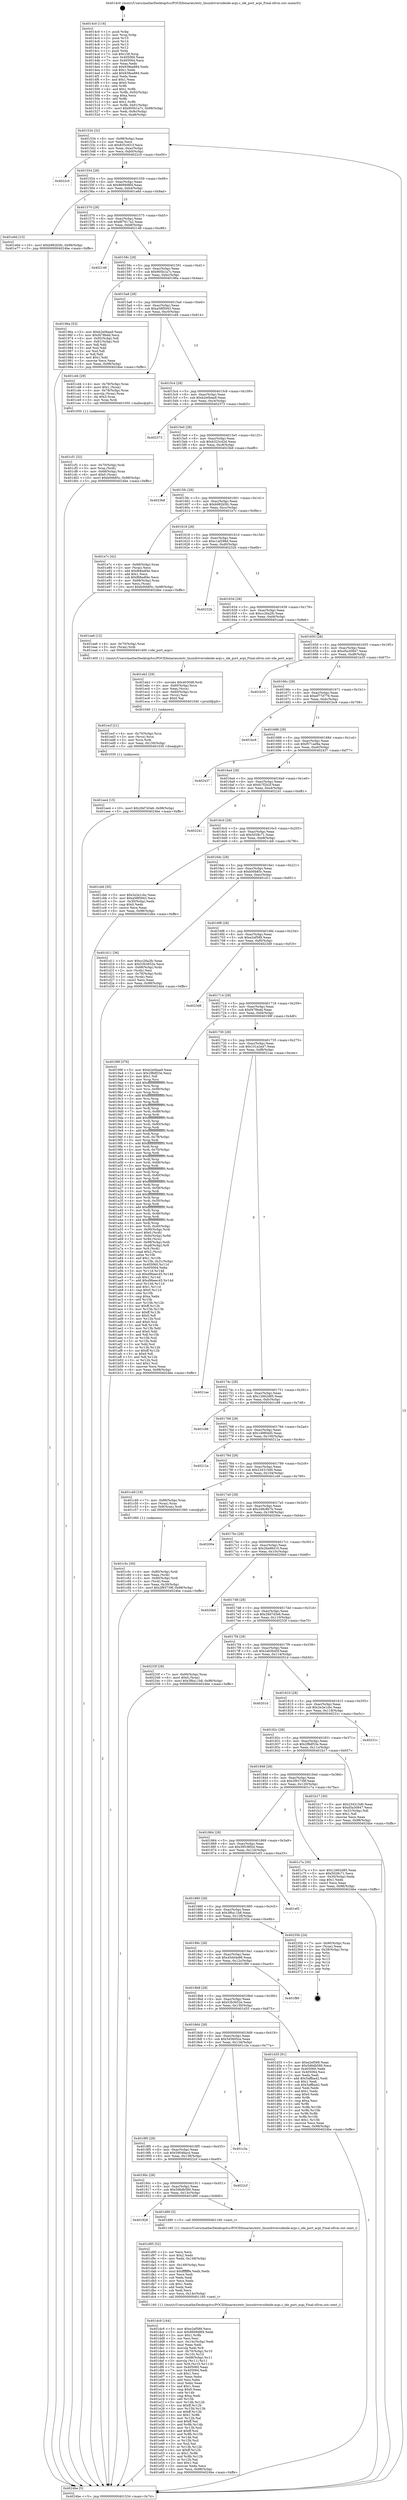 digraph "0x4014c0" {
  label = "0x4014c0 (/mnt/c/Users/mathe/Desktop/tcc/POCII/binaries/extr_linuxdriversideide-acpi.c_ide_port_acpi_Final-ollvm.out::main(0))"
  labelloc = "t"
  node[shape=record]

  Entry [label="",width=0.3,height=0.3,shape=circle,fillcolor=black,style=filled]
  "0x401534" [label="{
     0x401534 [32]\l
     | [instrs]\l
     &nbsp;&nbsp;0x401534 \<+6\>: mov -0x98(%rbp),%eax\l
     &nbsp;&nbsp;0x40153a \<+2\>: mov %eax,%ecx\l
     &nbsp;&nbsp;0x40153c \<+6\>: sub $0x835c931f,%ecx\l
     &nbsp;&nbsp;0x401542 \<+6\>: mov %eax,-0xac(%rbp)\l
     &nbsp;&nbsp;0x401548 \<+6\>: mov %ecx,-0xb0(%rbp)\l
     &nbsp;&nbsp;0x40154e \<+6\>: je 00000000004022c0 \<main+0xe00\>\l
  }"]
  "0x4022c0" [label="{
     0x4022c0\l
  }", style=dashed]
  "0x401554" [label="{
     0x401554 [28]\l
     | [instrs]\l
     &nbsp;&nbsp;0x401554 \<+5\>: jmp 0000000000401559 \<main+0x99\>\l
     &nbsp;&nbsp;0x401559 \<+6\>: mov -0xac(%rbp),%eax\l
     &nbsp;&nbsp;0x40155f \<+5\>: sub $0x8699d8f4,%eax\l
     &nbsp;&nbsp;0x401564 \<+6\>: mov %eax,-0xb4(%rbp)\l
     &nbsp;&nbsp;0x40156a \<+6\>: je 0000000000401e6d \<main+0x9ad\>\l
  }"]
  Exit [label="",width=0.3,height=0.3,shape=circle,fillcolor=black,style=filled,peripheries=2]
  "0x401e6d" [label="{
     0x401e6d [15]\l
     | [instrs]\l
     &nbsp;&nbsp;0x401e6d \<+10\>: movl $0xb982b5fc,-0x98(%rbp)\l
     &nbsp;&nbsp;0x401e77 \<+5\>: jmp 00000000004024be \<main+0xffe\>\l
  }"]
  "0x401570" [label="{
     0x401570 [28]\l
     | [instrs]\l
     &nbsp;&nbsp;0x401570 \<+5\>: jmp 0000000000401575 \<main+0xb5\>\l
     &nbsp;&nbsp;0x401575 \<+6\>: mov -0xac(%rbp),%eax\l
     &nbsp;&nbsp;0x40157b \<+5\>: sub $0x8f7617a2,%eax\l
     &nbsp;&nbsp;0x401580 \<+6\>: mov %eax,-0xb8(%rbp)\l
     &nbsp;&nbsp;0x401586 \<+6\>: je 0000000000402148 \<main+0xc88\>\l
  }"]
  "0x401ee4" [label="{
     0x401ee4 [15]\l
     | [instrs]\l
     &nbsp;&nbsp;0x401ee4 \<+10\>: movl $0x28d7d3e6,-0x98(%rbp)\l
     &nbsp;&nbsp;0x401eee \<+5\>: jmp 00000000004024be \<main+0xffe\>\l
  }"]
  "0x402148" [label="{
     0x402148\l
  }", style=dashed]
  "0x40158c" [label="{
     0x40158c [28]\l
     | [instrs]\l
     &nbsp;&nbsp;0x40158c \<+5\>: jmp 0000000000401591 \<main+0xd1\>\l
     &nbsp;&nbsp;0x401591 \<+6\>: mov -0xac(%rbp),%eax\l
     &nbsp;&nbsp;0x401597 \<+5\>: sub $0x905b1a7c,%eax\l
     &nbsp;&nbsp;0x40159c \<+6\>: mov %eax,-0xbc(%rbp)\l
     &nbsp;&nbsp;0x4015a2 \<+6\>: je 000000000040196a \<main+0x4aa\>\l
  }"]
  "0x401ecf" [label="{
     0x401ecf [21]\l
     | [instrs]\l
     &nbsp;&nbsp;0x401ecf \<+4\>: mov -0x70(%rbp),%rcx\l
     &nbsp;&nbsp;0x401ed3 \<+3\>: mov (%rcx),%rcx\l
     &nbsp;&nbsp;0x401ed6 \<+3\>: mov %rcx,%rdi\l
     &nbsp;&nbsp;0x401ed9 \<+6\>: mov %eax,-0x150(%rbp)\l
     &nbsp;&nbsp;0x401edf \<+5\>: call 0000000000401030 \<free@plt\>\l
     | [calls]\l
     &nbsp;&nbsp;0x401030 \{1\} (unknown)\l
  }"]
  "0x40196a" [label="{
     0x40196a [53]\l
     | [instrs]\l
     &nbsp;&nbsp;0x40196a \<+5\>: mov $0xb2e0baa9,%eax\l
     &nbsp;&nbsp;0x40196f \<+5\>: mov $0xf478bdd,%ecx\l
     &nbsp;&nbsp;0x401974 \<+6\>: mov -0x92(%rbp),%dl\l
     &nbsp;&nbsp;0x40197a \<+7\>: mov -0x91(%rbp),%sil\l
     &nbsp;&nbsp;0x401981 \<+3\>: mov %dl,%dil\l
     &nbsp;&nbsp;0x401984 \<+3\>: and %sil,%dil\l
     &nbsp;&nbsp;0x401987 \<+3\>: xor %sil,%dl\l
     &nbsp;&nbsp;0x40198a \<+3\>: or %dl,%dil\l
     &nbsp;&nbsp;0x40198d \<+4\>: test $0x1,%dil\l
     &nbsp;&nbsp;0x401991 \<+3\>: cmovne %ecx,%eax\l
     &nbsp;&nbsp;0x401994 \<+6\>: mov %eax,-0x98(%rbp)\l
     &nbsp;&nbsp;0x40199a \<+5\>: jmp 00000000004024be \<main+0xffe\>\l
  }"]
  "0x4015a8" [label="{
     0x4015a8 [28]\l
     | [instrs]\l
     &nbsp;&nbsp;0x4015a8 \<+5\>: jmp 00000000004015ad \<main+0xed\>\l
     &nbsp;&nbsp;0x4015ad \<+6\>: mov -0xac(%rbp),%eax\l
     &nbsp;&nbsp;0x4015b3 \<+5\>: sub $0xa58f5943,%eax\l
     &nbsp;&nbsp;0x4015b8 \<+6\>: mov %eax,-0xc0(%rbp)\l
     &nbsp;&nbsp;0x4015be \<+6\>: je 0000000000401cd4 \<main+0x814\>\l
  }"]
  "0x4024be" [label="{
     0x4024be [5]\l
     | [instrs]\l
     &nbsp;&nbsp;0x4024be \<+5\>: jmp 0000000000401534 \<main+0x74\>\l
  }"]
  "0x4014c0" [label="{
     0x4014c0 [116]\l
     | [instrs]\l
     &nbsp;&nbsp;0x4014c0 \<+1\>: push %rbp\l
     &nbsp;&nbsp;0x4014c1 \<+3\>: mov %rsp,%rbp\l
     &nbsp;&nbsp;0x4014c4 \<+2\>: push %r15\l
     &nbsp;&nbsp;0x4014c6 \<+2\>: push %r14\l
     &nbsp;&nbsp;0x4014c8 \<+2\>: push %r13\l
     &nbsp;&nbsp;0x4014ca \<+2\>: push %r12\l
     &nbsp;&nbsp;0x4014cc \<+1\>: push %rbx\l
     &nbsp;&nbsp;0x4014cd \<+7\>: sub $0x158,%rsp\l
     &nbsp;&nbsp;0x4014d4 \<+7\>: mov 0x405060,%eax\l
     &nbsp;&nbsp;0x4014db \<+7\>: mov 0x405064,%ecx\l
     &nbsp;&nbsp;0x4014e2 \<+2\>: mov %eax,%edx\l
     &nbsp;&nbsp;0x4014e4 \<+6\>: sub $0x938ea884,%edx\l
     &nbsp;&nbsp;0x4014ea \<+3\>: sub $0x1,%edx\l
     &nbsp;&nbsp;0x4014ed \<+6\>: add $0x938ea884,%edx\l
     &nbsp;&nbsp;0x4014f3 \<+3\>: imul %edx,%eax\l
     &nbsp;&nbsp;0x4014f6 \<+3\>: and $0x1,%eax\l
     &nbsp;&nbsp;0x4014f9 \<+3\>: cmp $0x0,%eax\l
     &nbsp;&nbsp;0x4014fc \<+4\>: sete %r8b\l
     &nbsp;&nbsp;0x401500 \<+4\>: and $0x1,%r8b\l
     &nbsp;&nbsp;0x401504 \<+7\>: mov %r8b,-0x92(%rbp)\l
     &nbsp;&nbsp;0x40150b \<+3\>: cmp $0xa,%ecx\l
     &nbsp;&nbsp;0x40150e \<+4\>: setl %r8b\l
     &nbsp;&nbsp;0x401512 \<+4\>: and $0x1,%r8b\l
     &nbsp;&nbsp;0x401516 \<+7\>: mov %r8b,-0x91(%rbp)\l
     &nbsp;&nbsp;0x40151d \<+10\>: movl $0x905b1a7c,-0x98(%rbp)\l
     &nbsp;&nbsp;0x401527 \<+6\>: mov %edi,-0x9c(%rbp)\l
     &nbsp;&nbsp;0x40152d \<+7\>: mov %rsi,-0xa8(%rbp)\l
  }"]
  "0x401eb2" [label="{
     0x401eb2 [29]\l
     | [instrs]\l
     &nbsp;&nbsp;0x401eb2 \<+10\>: movabs $0x4030d6,%rdi\l
     &nbsp;&nbsp;0x401ebc \<+4\>: mov -0x60(%rbp),%rcx\l
     &nbsp;&nbsp;0x401ec0 \<+2\>: mov %eax,(%rcx)\l
     &nbsp;&nbsp;0x401ec2 \<+4\>: mov -0x60(%rbp),%rcx\l
     &nbsp;&nbsp;0x401ec6 \<+2\>: mov (%rcx),%esi\l
     &nbsp;&nbsp;0x401ec8 \<+2\>: mov $0x0,%al\l
     &nbsp;&nbsp;0x401eca \<+5\>: call 0000000000401040 \<printf@plt\>\l
     | [calls]\l
     &nbsp;&nbsp;0x401040 \{1\} (unknown)\l
  }"]
  "0x401cd4" [label="{
     0x401cd4 [29]\l
     | [instrs]\l
     &nbsp;&nbsp;0x401cd4 \<+4\>: mov -0x78(%rbp),%rax\l
     &nbsp;&nbsp;0x401cd8 \<+6\>: movl $0x1,(%rax)\l
     &nbsp;&nbsp;0x401cde \<+4\>: mov -0x78(%rbp),%rax\l
     &nbsp;&nbsp;0x401ce2 \<+3\>: movslq (%rax),%rax\l
     &nbsp;&nbsp;0x401ce5 \<+4\>: shl $0x3,%rax\l
     &nbsp;&nbsp;0x401ce9 \<+3\>: mov %rax,%rdi\l
     &nbsp;&nbsp;0x401cec \<+5\>: call 0000000000401050 \<malloc@plt\>\l
     | [calls]\l
     &nbsp;&nbsp;0x401050 \{1\} (unknown)\l
  }"]
  "0x4015c4" [label="{
     0x4015c4 [28]\l
     | [instrs]\l
     &nbsp;&nbsp;0x4015c4 \<+5\>: jmp 00000000004015c9 \<main+0x109\>\l
     &nbsp;&nbsp;0x4015c9 \<+6\>: mov -0xac(%rbp),%eax\l
     &nbsp;&nbsp;0x4015cf \<+5\>: sub $0xb2e0baa9,%eax\l
     &nbsp;&nbsp;0x4015d4 \<+6\>: mov %eax,-0xc4(%rbp)\l
     &nbsp;&nbsp;0x4015da \<+6\>: je 0000000000402373 \<main+0xeb3\>\l
  }"]
  "0x401dc9" [label="{
     0x401dc9 [164]\l
     | [instrs]\l
     &nbsp;&nbsp;0x401dc9 \<+5\>: mov $0xe2ef589,%ecx\l
     &nbsp;&nbsp;0x401dce \<+5\>: mov $0x8699d8f4,%edx\l
     &nbsp;&nbsp;0x401dd3 \<+3\>: mov $0x1,%r8b\l
     &nbsp;&nbsp;0x401dd6 \<+2\>: xor %esi,%esi\l
     &nbsp;&nbsp;0x401dd8 \<+6\>: mov -0x14c(%rbp),%edi\l
     &nbsp;&nbsp;0x401dde \<+3\>: imul %eax,%edi\l
     &nbsp;&nbsp;0x401de1 \<+3\>: movslq %edi,%r9\l
     &nbsp;&nbsp;0x401de4 \<+4\>: mov -0x70(%rbp),%r10\l
     &nbsp;&nbsp;0x401de8 \<+3\>: mov (%r10),%r10\l
     &nbsp;&nbsp;0x401deb \<+4\>: mov -0x68(%rbp),%r11\l
     &nbsp;&nbsp;0x401def \<+3\>: movslq (%r11),%r11\l
     &nbsp;&nbsp;0x401df2 \<+4\>: mov %r9,(%r10,%r11,8)\l
     &nbsp;&nbsp;0x401df6 \<+7\>: mov 0x405060,%eax\l
     &nbsp;&nbsp;0x401dfd \<+7\>: mov 0x405064,%edi\l
     &nbsp;&nbsp;0x401e04 \<+3\>: sub $0x1,%esi\l
     &nbsp;&nbsp;0x401e07 \<+2\>: mov %eax,%ebx\l
     &nbsp;&nbsp;0x401e09 \<+2\>: add %esi,%ebx\l
     &nbsp;&nbsp;0x401e0b \<+3\>: imul %ebx,%eax\l
     &nbsp;&nbsp;0x401e0e \<+3\>: and $0x1,%eax\l
     &nbsp;&nbsp;0x401e11 \<+3\>: cmp $0x0,%eax\l
     &nbsp;&nbsp;0x401e14 \<+4\>: sete %r14b\l
     &nbsp;&nbsp;0x401e18 \<+3\>: cmp $0xa,%edi\l
     &nbsp;&nbsp;0x401e1b \<+4\>: setl %r15b\l
     &nbsp;&nbsp;0x401e1f \<+3\>: mov %r14b,%r12b\l
     &nbsp;&nbsp;0x401e22 \<+4\>: xor $0xff,%r12b\l
     &nbsp;&nbsp;0x401e26 \<+3\>: mov %r15b,%r13b\l
     &nbsp;&nbsp;0x401e29 \<+4\>: xor $0xff,%r13b\l
     &nbsp;&nbsp;0x401e2d \<+4\>: xor $0x1,%r8b\l
     &nbsp;&nbsp;0x401e31 \<+3\>: mov %r12b,%al\l
     &nbsp;&nbsp;0x401e34 \<+2\>: and $0xff,%al\l
     &nbsp;&nbsp;0x401e36 \<+3\>: and %r8b,%r14b\l
     &nbsp;&nbsp;0x401e39 \<+3\>: mov %r13b,%sil\l
     &nbsp;&nbsp;0x401e3c \<+4\>: and $0xff,%sil\l
     &nbsp;&nbsp;0x401e40 \<+3\>: and %r8b,%r15b\l
     &nbsp;&nbsp;0x401e43 \<+3\>: or %r14b,%al\l
     &nbsp;&nbsp;0x401e46 \<+3\>: or %r15b,%sil\l
     &nbsp;&nbsp;0x401e49 \<+3\>: xor %sil,%al\l
     &nbsp;&nbsp;0x401e4c \<+3\>: or %r13b,%r12b\l
     &nbsp;&nbsp;0x401e4f \<+4\>: xor $0xff,%r12b\l
     &nbsp;&nbsp;0x401e53 \<+4\>: or $0x1,%r8b\l
     &nbsp;&nbsp;0x401e57 \<+3\>: and %r8b,%r12b\l
     &nbsp;&nbsp;0x401e5a \<+3\>: or %r12b,%al\l
     &nbsp;&nbsp;0x401e5d \<+2\>: test $0x1,%al\l
     &nbsp;&nbsp;0x401e5f \<+3\>: cmovne %edx,%ecx\l
     &nbsp;&nbsp;0x401e62 \<+6\>: mov %ecx,-0x98(%rbp)\l
     &nbsp;&nbsp;0x401e68 \<+5\>: jmp 00000000004024be \<main+0xffe\>\l
  }"]
  "0x402373" [label="{
     0x402373\l
  }", style=dashed]
  "0x4015e0" [label="{
     0x4015e0 [28]\l
     | [instrs]\l
     &nbsp;&nbsp;0x4015e0 \<+5\>: jmp 00000000004015e5 \<main+0x125\>\l
     &nbsp;&nbsp;0x4015e5 \<+6\>: mov -0xac(%rbp),%eax\l
     &nbsp;&nbsp;0x4015eb \<+5\>: sub $0xb323c42d,%eax\l
     &nbsp;&nbsp;0x4015f0 \<+6\>: mov %eax,-0xc8(%rbp)\l
     &nbsp;&nbsp;0x4015f6 \<+6\>: je 00000000004023b8 \<main+0xef8\>\l
  }"]
  "0x401d95" [label="{
     0x401d95 [52]\l
     | [instrs]\l
     &nbsp;&nbsp;0x401d95 \<+2\>: xor %ecx,%ecx\l
     &nbsp;&nbsp;0x401d97 \<+5\>: mov $0x2,%edx\l
     &nbsp;&nbsp;0x401d9c \<+6\>: mov %edx,-0x148(%rbp)\l
     &nbsp;&nbsp;0x401da2 \<+1\>: cltd\l
     &nbsp;&nbsp;0x401da3 \<+6\>: mov -0x148(%rbp),%esi\l
     &nbsp;&nbsp;0x401da9 \<+2\>: idiv %esi\l
     &nbsp;&nbsp;0x401dab \<+6\>: imul $0xfffffffe,%edx,%edx\l
     &nbsp;&nbsp;0x401db1 \<+2\>: mov %ecx,%edi\l
     &nbsp;&nbsp;0x401db3 \<+2\>: sub %edx,%edi\l
     &nbsp;&nbsp;0x401db5 \<+2\>: mov %ecx,%edx\l
     &nbsp;&nbsp;0x401db7 \<+3\>: sub $0x1,%edx\l
     &nbsp;&nbsp;0x401dba \<+2\>: add %edx,%edi\l
     &nbsp;&nbsp;0x401dbc \<+2\>: sub %edi,%ecx\l
     &nbsp;&nbsp;0x401dbe \<+6\>: mov %ecx,-0x14c(%rbp)\l
     &nbsp;&nbsp;0x401dc4 \<+5\>: call 0000000000401160 \<next_i\>\l
     | [calls]\l
     &nbsp;&nbsp;0x401160 \{1\} (/mnt/c/Users/mathe/Desktop/tcc/POCII/binaries/extr_linuxdriversideide-acpi.c_ide_port_acpi_Final-ollvm.out::next_i)\l
  }"]
  "0x4023b8" [label="{
     0x4023b8\l
  }", style=dashed]
  "0x4015fc" [label="{
     0x4015fc [28]\l
     | [instrs]\l
     &nbsp;&nbsp;0x4015fc \<+5\>: jmp 0000000000401601 \<main+0x141\>\l
     &nbsp;&nbsp;0x401601 \<+6\>: mov -0xac(%rbp),%eax\l
     &nbsp;&nbsp;0x401607 \<+5\>: sub $0xb982b5fc,%eax\l
     &nbsp;&nbsp;0x40160c \<+6\>: mov %eax,-0xcc(%rbp)\l
     &nbsp;&nbsp;0x401612 \<+6\>: je 0000000000401e7c \<main+0x9bc\>\l
  }"]
  "0x401928" [label="{
     0x401928\l
  }", style=dashed]
  "0x401e7c" [label="{
     0x401e7c [42]\l
     | [instrs]\l
     &nbsp;&nbsp;0x401e7c \<+4\>: mov -0x68(%rbp),%rax\l
     &nbsp;&nbsp;0x401e80 \<+2\>: mov (%rax),%ecx\l
     &nbsp;&nbsp;0x401e82 \<+6\>: add $0xf68adf4e,%ecx\l
     &nbsp;&nbsp;0x401e88 \<+3\>: add $0x1,%ecx\l
     &nbsp;&nbsp;0x401e8b \<+6\>: sub $0xf68adf4e,%ecx\l
     &nbsp;&nbsp;0x401e91 \<+4\>: mov -0x68(%rbp),%rax\l
     &nbsp;&nbsp;0x401e95 \<+2\>: mov %ecx,(%rax)\l
     &nbsp;&nbsp;0x401e97 \<+10\>: movl $0xb00b85c,-0x98(%rbp)\l
     &nbsp;&nbsp;0x401ea1 \<+5\>: jmp 00000000004024be \<main+0xffe\>\l
  }"]
  "0x401618" [label="{
     0x401618 [28]\l
     | [instrs]\l
     &nbsp;&nbsp;0x401618 \<+5\>: jmp 000000000040161d \<main+0x15d\>\l
     &nbsp;&nbsp;0x40161d \<+6\>: mov -0xac(%rbp),%eax\l
     &nbsp;&nbsp;0x401623 \<+5\>: sub $0xc1af298d,%eax\l
     &nbsp;&nbsp;0x401628 \<+6\>: mov %eax,-0xd0(%rbp)\l
     &nbsp;&nbsp;0x40162e \<+6\>: je 000000000040232b \<main+0xe6b\>\l
  }"]
  "0x401d90" [label="{
     0x401d90 [5]\l
     | [instrs]\l
     &nbsp;&nbsp;0x401d90 \<+5\>: call 0000000000401160 \<next_i\>\l
     | [calls]\l
     &nbsp;&nbsp;0x401160 \{1\} (/mnt/c/Users/mathe/Desktop/tcc/POCII/binaries/extr_linuxdriversideide-acpi.c_ide_port_acpi_Final-ollvm.out::next_i)\l
  }"]
  "0x40232b" [label="{
     0x40232b\l
  }", style=dashed]
  "0x401634" [label="{
     0x401634 [28]\l
     | [instrs]\l
     &nbsp;&nbsp;0x401634 \<+5\>: jmp 0000000000401639 \<main+0x179\>\l
     &nbsp;&nbsp;0x401639 \<+6\>: mov -0xac(%rbp),%eax\l
     &nbsp;&nbsp;0x40163f \<+5\>: sub $0xcc26a2fc,%eax\l
     &nbsp;&nbsp;0x401644 \<+6\>: mov %eax,-0xd4(%rbp)\l
     &nbsp;&nbsp;0x40164a \<+6\>: je 0000000000401ea6 \<main+0x9e6\>\l
  }"]
  "0x40190c" [label="{
     0x40190c [28]\l
     | [instrs]\l
     &nbsp;&nbsp;0x40190c \<+5\>: jmp 0000000000401911 \<main+0x451\>\l
     &nbsp;&nbsp;0x401911 \<+6\>: mov -0xac(%rbp),%eax\l
     &nbsp;&nbsp;0x401917 \<+5\>: sub $0x5d6db580,%eax\l
     &nbsp;&nbsp;0x40191c \<+6\>: mov %eax,-0x13c(%rbp)\l
     &nbsp;&nbsp;0x401922 \<+6\>: je 0000000000401d90 \<main+0x8d0\>\l
  }"]
  "0x401ea6" [label="{
     0x401ea6 [12]\l
     | [instrs]\l
     &nbsp;&nbsp;0x401ea6 \<+4\>: mov -0x70(%rbp),%rax\l
     &nbsp;&nbsp;0x401eaa \<+3\>: mov (%rax),%rdi\l
     &nbsp;&nbsp;0x401ead \<+5\>: call 0000000000401400 \<ide_port_acpi\>\l
     | [calls]\l
     &nbsp;&nbsp;0x401400 \{1\} (/mnt/c/Users/mathe/Desktop/tcc/POCII/binaries/extr_linuxdriversideide-acpi.c_ide_port_acpi_Final-ollvm.out::ide_port_acpi)\l
  }"]
  "0x401650" [label="{
     0x401650 [28]\l
     | [instrs]\l
     &nbsp;&nbsp;0x401650 \<+5\>: jmp 0000000000401655 \<main+0x195\>\l
     &nbsp;&nbsp;0x401655 \<+6\>: mov -0xac(%rbp),%eax\l
     &nbsp;&nbsp;0x40165b \<+5\>: sub $0xd5a30847,%eax\l
     &nbsp;&nbsp;0x401660 \<+6\>: mov %eax,-0xd8(%rbp)\l
     &nbsp;&nbsp;0x401666 \<+6\>: je 0000000000401b35 \<main+0x675\>\l
  }"]
  "0x4022cf" [label="{
     0x4022cf\l
  }", style=dashed]
  "0x401b35" [label="{
     0x401b35\l
  }", style=dashed]
  "0x40166c" [label="{
     0x40166c [28]\l
     | [instrs]\l
     &nbsp;&nbsp;0x40166c \<+5\>: jmp 0000000000401671 \<main+0x1b1\>\l
     &nbsp;&nbsp;0x401671 \<+6\>: mov -0xac(%rbp),%eax\l
     &nbsp;&nbsp;0x401677 \<+5\>: sub $0xef77d776,%eax\l
     &nbsp;&nbsp;0x40167c \<+6\>: mov %eax,-0xdc(%rbp)\l
     &nbsp;&nbsp;0x401682 \<+6\>: je 0000000000401bc8 \<main+0x708\>\l
  }"]
  "0x4018f0" [label="{
     0x4018f0 [28]\l
     | [instrs]\l
     &nbsp;&nbsp;0x4018f0 \<+5\>: jmp 00000000004018f5 \<main+0x435\>\l
     &nbsp;&nbsp;0x4018f5 \<+6\>: mov -0xac(%rbp),%eax\l
     &nbsp;&nbsp;0x4018fb \<+5\>: sub $0x59048acd,%eax\l
     &nbsp;&nbsp;0x401900 \<+6\>: mov %eax,-0x138(%rbp)\l
     &nbsp;&nbsp;0x401906 \<+6\>: je 00000000004022cf \<main+0xe0f\>\l
  }"]
  "0x401bc8" [label="{
     0x401bc8\l
  }", style=dashed]
  "0x401688" [label="{
     0x401688 [28]\l
     | [instrs]\l
     &nbsp;&nbsp;0x401688 \<+5\>: jmp 000000000040168d \<main+0x1cd\>\l
     &nbsp;&nbsp;0x40168d \<+6\>: mov -0xac(%rbp),%eax\l
     &nbsp;&nbsp;0x401693 \<+5\>: sub $0xf571ad9a,%eax\l
     &nbsp;&nbsp;0x401698 \<+6\>: mov %eax,-0xe0(%rbp)\l
     &nbsp;&nbsp;0x40169e \<+6\>: je 0000000000402437 \<main+0xf77\>\l
  }"]
  "0x401c3a" [label="{
     0x401c3a\l
  }", style=dashed]
  "0x402437" [label="{
     0x402437\l
  }", style=dashed]
  "0x4016a4" [label="{
     0x4016a4 [28]\l
     | [instrs]\l
     &nbsp;&nbsp;0x4016a4 \<+5\>: jmp 00000000004016a9 \<main+0x1e9\>\l
     &nbsp;&nbsp;0x4016a9 \<+6\>: mov -0xac(%rbp),%eax\l
     &nbsp;&nbsp;0x4016af \<+5\>: sub $0xfc7f2b2f,%eax\l
     &nbsp;&nbsp;0x4016b4 \<+6\>: mov %eax,-0xe4(%rbp)\l
     &nbsp;&nbsp;0x4016ba \<+6\>: je 0000000000402241 \<main+0xd81\>\l
  }"]
  "0x4018d4" [label="{
     0x4018d4 [28]\l
     | [instrs]\l
     &nbsp;&nbsp;0x4018d4 \<+5\>: jmp 00000000004018d9 \<main+0x419\>\l
     &nbsp;&nbsp;0x4018d9 \<+6\>: mov -0xac(%rbp),%eax\l
     &nbsp;&nbsp;0x4018df \<+5\>: sub $0x545605ce,%eax\l
     &nbsp;&nbsp;0x4018e4 \<+6\>: mov %eax,-0x134(%rbp)\l
     &nbsp;&nbsp;0x4018ea \<+6\>: je 0000000000401c3a \<main+0x77a\>\l
  }"]
  "0x402241" [label="{
     0x402241\l
  }", style=dashed]
  "0x4016c0" [label="{
     0x4016c0 [28]\l
     | [instrs]\l
     &nbsp;&nbsp;0x4016c0 \<+5\>: jmp 00000000004016c5 \<main+0x205\>\l
     &nbsp;&nbsp;0x4016c5 \<+6\>: mov -0xac(%rbp),%eax\l
     &nbsp;&nbsp;0x4016cb \<+5\>: sub $0x5028c71,%eax\l
     &nbsp;&nbsp;0x4016d0 \<+6\>: mov %eax,-0xe8(%rbp)\l
     &nbsp;&nbsp;0x4016d6 \<+6\>: je 0000000000401cb6 \<main+0x7f6\>\l
  }"]
  "0x401d35" [label="{
     0x401d35 [91]\l
     | [instrs]\l
     &nbsp;&nbsp;0x401d35 \<+5\>: mov $0xe2ef589,%eax\l
     &nbsp;&nbsp;0x401d3a \<+5\>: mov $0x5d6db580,%ecx\l
     &nbsp;&nbsp;0x401d3f \<+7\>: mov 0x405060,%edx\l
     &nbsp;&nbsp;0x401d46 \<+7\>: mov 0x405064,%esi\l
     &nbsp;&nbsp;0x401d4d \<+2\>: mov %edx,%edi\l
     &nbsp;&nbsp;0x401d4f \<+6\>: add $0x5affba42,%edi\l
     &nbsp;&nbsp;0x401d55 \<+3\>: sub $0x1,%edi\l
     &nbsp;&nbsp;0x401d58 \<+6\>: sub $0x5affba42,%edi\l
     &nbsp;&nbsp;0x401d5e \<+3\>: imul %edi,%edx\l
     &nbsp;&nbsp;0x401d61 \<+3\>: and $0x1,%edx\l
     &nbsp;&nbsp;0x401d64 \<+3\>: cmp $0x0,%edx\l
     &nbsp;&nbsp;0x401d67 \<+4\>: sete %r8b\l
     &nbsp;&nbsp;0x401d6b \<+3\>: cmp $0xa,%esi\l
     &nbsp;&nbsp;0x401d6e \<+4\>: setl %r9b\l
     &nbsp;&nbsp;0x401d72 \<+3\>: mov %r8b,%r10b\l
     &nbsp;&nbsp;0x401d75 \<+3\>: and %r9b,%r10b\l
     &nbsp;&nbsp;0x401d78 \<+3\>: xor %r9b,%r8b\l
     &nbsp;&nbsp;0x401d7b \<+3\>: or %r8b,%r10b\l
     &nbsp;&nbsp;0x401d7e \<+4\>: test $0x1,%r10b\l
     &nbsp;&nbsp;0x401d82 \<+3\>: cmovne %ecx,%eax\l
     &nbsp;&nbsp;0x401d85 \<+6\>: mov %eax,-0x98(%rbp)\l
     &nbsp;&nbsp;0x401d8b \<+5\>: jmp 00000000004024be \<main+0xffe\>\l
  }"]
  "0x401cb6" [label="{
     0x401cb6 [30]\l
     | [instrs]\l
     &nbsp;&nbsp;0x401cb6 \<+5\>: mov $0x2e2e1cbc,%eax\l
     &nbsp;&nbsp;0x401cbb \<+5\>: mov $0xa58f5943,%ecx\l
     &nbsp;&nbsp;0x401cc0 \<+3\>: mov -0x30(%rbp),%edx\l
     &nbsp;&nbsp;0x401cc3 \<+3\>: cmp $0x0,%edx\l
     &nbsp;&nbsp;0x401cc6 \<+3\>: cmove %ecx,%eax\l
     &nbsp;&nbsp;0x401cc9 \<+6\>: mov %eax,-0x98(%rbp)\l
     &nbsp;&nbsp;0x401ccf \<+5\>: jmp 00000000004024be \<main+0xffe\>\l
  }"]
  "0x4016dc" [label="{
     0x4016dc [28]\l
     | [instrs]\l
     &nbsp;&nbsp;0x4016dc \<+5\>: jmp 00000000004016e1 \<main+0x221\>\l
     &nbsp;&nbsp;0x4016e1 \<+6\>: mov -0xac(%rbp),%eax\l
     &nbsp;&nbsp;0x4016e7 \<+5\>: sub $0xb00b85c,%eax\l
     &nbsp;&nbsp;0x4016ec \<+6\>: mov %eax,-0xec(%rbp)\l
     &nbsp;&nbsp;0x4016f2 \<+6\>: je 0000000000401d11 \<main+0x851\>\l
  }"]
  "0x4018b8" [label="{
     0x4018b8 [28]\l
     | [instrs]\l
     &nbsp;&nbsp;0x4018b8 \<+5\>: jmp 00000000004018bd \<main+0x3fd\>\l
     &nbsp;&nbsp;0x4018bd \<+6\>: mov -0xac(%rbp),%eax\l
     &nbsp;&nbsp;0x4018c3 \<+5\>: sub $0x53b3652e,%eax\l
     &nbsp;&nbsp;0x4018c8 \<+6\>: mov %eax,-0x130(%rbp)\l
     &nbsp;&nbsp;0x4018ce \<+6\>: je 0000000000401d35 \<main+0x875\>\l
  }"]
  "0x401d11" [label="{
     0x401d11 [36]\l
     | [instrs]\l
     &nbsp;&nbsp;0x401d11 \<+5\>: mov $0xcc26a2fc,%eax\l
     &nbsp;&nbsp;0x401d16 \<+5\>: mov $0x53b3652e,%ecx\l
     &nbsp;&nbsp;0x401d1b \<+4\>: mov -0x68(%rbp),%rdx\l
     &nbsp;&nbsp;0x401d1f \<+2\>: mov (%rdx),%esi\l
     &nbsp;&nbsp;0x401d21 \<+4\>: mov -0x78(%rbp),%rdx\l
     &nbsp;&nbsp;0x401d25 \<+2\>: cmp (%rdx),%esi\l
     &nbsp;&nbsp;0x401d27 \<+3\>: cmovl %ecx,%eax\l
     &nbsp;&nbsp;0x401d2a \<+6\>: mov %eax,-0x98(%rbp)\l
     &nbsp;&nbsp;0x401d30 \<+5\>: jmp 00000000004024be \<main+0xffe\>\l
  }"]
  "0x4016f8" [label="{
     0x4016f8 [28]\l
     | [instrs]\l
     &nbsp;&nbsp;0x4016f8 \<+5\>: jmp 00000000004016fd \<main+0x23d\>\l
     &nbsp;&nbsp;0x4016fd \<+6\>: mov -0xac(%rbp),%eax\l
     &nbsp;&nbsp;0x401703 \<+5\>: sub $0xe2ef589,%eax\l
     &nbsp;&nbsp;0x401708 \<+6\>: mov %eax,-0xf0(%rbp)\l
     &nbsp;&nbsp;0x40170e \<+6\>: je 00000000004023d9 \<main+0xf19\>\l
  }"]
  "0x401f86" [label="{
     0x401f86\l
  }", style=dashed]
  "0x4023d9" [label="{
     0x4023d9\l
  }", style=dashed]
  "0x401714" [label="{
     0x401714 [28]\l
     | [instrs]\l
     &nbsp;&nbsp;0x401714 \<+5\>: jmp 0000000000401719 \<main+0x259\>\l
     &nbsp;&nbsp;0x401719 \<+6\>: mov -0xac(%rbp),%eax\l
     &nbsp;&nbsp;0x40171f \<+5\>: sub $0xf478bdd,%eax\l
     &nbsp;&nbsp;0x401724 \<+6\>: mov %eax,-0xf4(%rbp)\l
     &nbsp;&nbsp;0x40172a \<+6\>: je 000000000040199f \<main+0x4df\>\l
  }"]
  "0x40189c" [label="{
     0x40189c [28]\l
     | [instrs]\l
     &nbsp;&nbsp;0x40189c \<+5\>: jmp 00000000004018a1 \<main+0x3e1\>\l
     &nbsp;&nbsp;0x4018a1 \<+6\>: mov -0xac(%rbp),%eax\l
     &nbsp;&nbsp;0x4018a7 \<+5\>: sub $0x45d44e88,%eax\l
     &nbsp;&nbsp;0x4018ac \<+6\>: mov %eax,-0x12c(%rbp)\l
     &nbsp;&nbsp;0x4018b2 \<+6\>: je 0000000000401f86 \<main+0xac6\>\l
  }"]
  "0x40199f" [label="{
     0x40199f [376]\l
     | [instrs]\l
     &nbsp;&nbsp;0x40199f \<+5\>: mov $0xb2e0baa9,%eax\l
     &nbsp;&nbsp;0x4019a4 \<+5\>: mov $0x2f8df33e,%ecx\l
     &nbsp;&nbsp;0x4019a9 \<+2\>: mov $0x1,%dl\l
     &nbsp;&nbsp;0x4019ab \<+3\>: mov %rsp,%rsi\l
     &nbsp;&nbsp;0x4019ae \<+4\>: add $0xfffffffffffffff0,%rsi\l
     &nbsp;&nbsp;0x4019b2 \<+3\>: mov %rsi,%rsp\l
     &nbsp;&nbsp;0x4019b5 \<+7\>: mov %rsi,-0x90(%rbp)\l
     &nbsp;&nbsp;0x4019bc \<+3\>: mov %rsp,%rsi\l
     &nbsp;&nbsp;0x4019bf \<+4\>: add $0xfffffffffffffff0,%rsi\l
     &nbsp;&nbsp;0x4019c3 \<+3\>: mov %rsi,%rsp\l
     &nbsp;&nbsp;0x4019c6 \<+3\>: mov %rsp,%rdi\l
     &nbsp;&nbsp;0x4019c9 \<+4\>: add $0xfffffffffffffff0,%rdi\l
     &nbsp;&nbsp;0x4019cd \<+3\>: mov %rdi,%rsp\l
     &nbsp;&nbsp;0x4019d0 \<+7\>: mov %rdi,-0x88(%rbp)\l
     &nbsp;&nbsp;0x4019d7 \<+3\>: mov %rsp,%rdi\l
     &nbsp;&nbsp;0x4019da \<+4\>: add $0xfffffffffffffff0,%rdi\l
     &nbsp;&nbsp;0x4019de \<+3\>: mov %rdi,%rsp\l
     &nbsp;&nbsp;0x4019e1 \<+4\>: mov %rdi,-0x80(%rbp)\l
     &nbsp;&nbsp;0x4019e5 \<+3\>: mov %rsp,%rdi\l
     &nbsp;&nbsp;0x4019e8 \<+4\>: add $0xfffffffffffffff0,%rdi\l
     &nbsp;&nbsp;0x4019ec \<+3\>: mov %rdi,%rsp\l
     &nbsp;&nbsp;0x4019ef \<+4\>: mov %rdi,-0x78(%rbp)\l
     &nbsp;&nbsp;0x4019f3 \<+3\>: mov %rsp,%rdi\l
     &nbsp;&nbsp;0x4019f6 \<+4\>: add $0xfffffffffffffff0,%rdi\l
     &nbsp;&nbsp;0x4019fa \<+3\>: mov %rdi,%rsp\l
     &nbsp;&nbsp;0x4019fd \<+4\>: mov %rdi,-0x70(%rbp)\l
     &nbsp;&nbsp;0x401a01 \<+3\>: mov %rsp,%rdi\l
     &nbsp;&nbsp;0x401a04 \<+4\>: add $0xfffffffffffffff0,%rdi\l
     &nbsp;&nbsp;0x401a08 \<+3\>: mov %rdi,%rsp\l
     &nbsp;&nbsp;0x401a0b \<+4\>: mov %rdi,-0x68(%rbp)\l
     &nbsp;&nbsp;0x401a0f \<+3\>: mov %rsp,%rdi\l
     &nbsp;&nbsp;0x401a12 \<+4\>: add $0xfffffffffffffff0,%rdi\l
     &nbsp;&nbsp;0x401a16 \<+3\>: mov %rdi,%rsp\l
     &nbsp;&nbsp;0x401a19 \<+4\>: mov %rdi,-0x60(%rbp)\l
     &nbsp;&nbsp;0x401a1d \<+3\>: mov %rsp,%rdi\l
     &nbsp;&nbsp;0x401a20 \<+4\>: add $0xfffffffffffffff0,%rdi\l
     &nbsp;&nbsp;0x401a24 \<+3\>: mov %rdi,%rsp\l
     &nbsp;&nbsp;0x401a27 \<+4\>: mov %rdi,-0x58(%rbp)\l
     &nbsp;&nbsp;0x401a2b \<+3\>: mov %rsp,%rdi\l
     &nbsp;&nbsp;0x401a2e \<+4\>: add $0xfffffffffffffff0,%rdi\l
     &nbsp;&nbsp;0x401a32 \<+3\>: mov %rdi,%rsp\l
     &nbsp;&nbsp;0x401a35 \<+4\>: mov %rdi,-0x50(%rbp)\l
     &nbsp;&nbsp;0x401a39 \<+3\>: mov %rsp,%rdi\l
     &nbsp;&nbsp;0x401a3c \<+4\>: add $0xfffffffffffffff0,%rdi\l
     &nbsp;&nbsp;0x401a40 \<+3\>: mov %rdi,%rsp\l
     &nbsp;&nbsp;0x401a43 \<+4\>: mov %rdi,-0x48(%rbp)\l
     &nbsp;&nbsp;0x401a47 \<+3\>: mov %rsp,%rdi\l
     &nbsp;&nbsp;0x401a4a \<+4\>: add $0xfffffffffffffff0,%rdi\l
     &nbsp;&nbsp;0x401a4e \<+3\>: mov %rdi,%rsp\l
     &nbsp;&nbsp;0x401a51 \<+4\>: mov %rdi,-0x40(%rbp)\l
     &nbsp;&nbsp;0x401a55 \<+7\>: mov -0x90(%rbp),%rdi\l
     &nbsp;&nbsp;0x401a5c \<+6\>: movl $0x0,(%rdi)\l
     &nbsp;&nbsp;0x401a62 \<+7\>: mov -0x9c(%rbp),%r8d\l
     &nbsp;&nbsp;0x401a69 \<+3\>: mov %r8d,(%rsi)\l
     &nbsp;&nbsp;0x401a6c \<+7\>: mov -0x88(%rbp),%rdi\l
     &nbsp;&nbsp;0x401a73 \<+7\>: mov -0xa8(%rbp),%r9\l
     &nbsp;&nbsp;0x401a7a \<+3\>: mov %r9,(%rdi)\l
     &nbsp;&nbsp;0x401a7d \<+3\>: cmpl $0x2,(%rsi)\l
     &nbsp;&nbsp;0x401a80 \<+4\>: setne %r10b\l
     &nbsp;&nbsp;0x401a84 \<+4\>: and $0x1,%r10b\l
     &nbsp;&nbsp;0x401a88 \<+4\>: mov %r10b,-0x31(%rbp)\l
     &nbsp;&nbsp;0x401a8c \<+8\>: mov 0x405060,%r11d\l
     &nbsp;&nbsp;0x401a94 \<+7\>: mov 0x405064,%ebx\l
     &nbsp;&nbsp;0x401a9b \<+3\>: mov %r11d,%r14d\l
     &nbsp;&nbsp;0x401a9e \<+7\>: sub $0xd9beec45,%r14d\l
     &nbsp;&nbsp;0x401aa5 \<+4\>: sub $0x1,%r14d\l
     &nbsp;&nbsp;0x401aa9 \<+7\>: add $0xd9beec45,%r14d\l
     &nbsp;&nbsp;0x401ab0 \<+4\>: imul %r14d,%r11d\l
     &nbsp;&nbsp;0x401ab4 \<+4\>: and $0x1,%r11d\l
     &nbsp;&nbsp;0x401ab8 \<+4\>: cmp $0x0,%r11d\l
     &nbsp;&nbsp;0x401abc \<+4\>: sete %r10b\l
     &nbsp;&nbsp;0x401ac0 \<+3\>: cmp $0xa,%ebx\l
     &nbsp;&nbsp;0x401ac3 \<+4\>: setl %r15b\l
     &nbsp;&nbsp;0x401ac7 \<+3\>: mov %r10b,%r12b\l
     &nbsp;&nbsp;0x401aca \<+4\>: xor $0xff,%r12b\l
     &nbsp;&nbsp;0x401ace \<+3\>: mov %r15b,%r13b\l
     &nbsp;&nbsp;0x401ad1 \<+4\>: xor $0xff,%r13b\l
     &nbsp;&nbsp;0x401ad5 \<+3\>: xor $0x0,%dl\l
     &nbsp;&nbsp;0x401ad8 \<+3\>: mov %r12b,%sil\l
     &nbsp;&nbsp;0x401adb \<+4\>: and $0x0,%sil\l
     &nbsp;&nbsp;0x401adf \<+3\>: and %dl,%r10b\l
     &nbsp;&nbsp;0x401ae2 \<+3\>: mov %r13b,%dil\l
     &nbsp;&nbsp;0x401ae5 \<+4\>: and $0x0,%dil\l
     &nbsp;&nbsp;0x401ae9 \<+3\>: and %dl,%r15b\l
     &nbsp;&nbsp;0x401aec \<+3\>: or %r10b,%sil\l
     &nbsp;&nbsp;0x401aef \<+3\>: or %r15b,%dil\l
     &nbsp;&nbsp;0x401af2 \<+3\>: xor %dil,%sil\l
     &nbsp;&nbsp;0x401af5 \<+3\>: or %r13b,%r12b\l
     &nbsp;&nbsp;0x401af8 \<+4\>: xor $0xff,%r12b\l
     &nbsp;&nbsp;0x401afc \<+3\>: or $0x0,%dl\l
     &nbsp;&nbsp;0x401aff \<+3\>: and %dl,%r12b\l
     &nbsp;&nbsp;0x401b02 \<+3\>: or %r12b,%sil\l
     &nbsp;&nbsp;0x401b05 \<+4\>: test $0x1,%sil\l
     &nbsp;&nbsp;0x401b09 \<+3\>: cmovne %ecx,%eax\l
     &nbsp;&nbsp;0x401b0c \<+6\>: mov %eax,-0x98(%rbp)\l
     &nbsp;&nbsp;0x401b12 \<+5\>: jmp 00000000004024be \<main+0xffe\>\l
  }"]
  "0x401730" [label="{
     0x401730 [28]\l
     | [instrs]\l
     &nbsp;&nbsp;0x401730 \<+5\>: jmp 0000000000401735 \<main+0x275\>\l
     &nbsp;&nbsp;0x401735 \<+6\>: mov -0xac(%rbp),%eax\l
     &nbsp;&nbsp;0x40173b \<+5\>: sub $0x101a3a47,%eax\l
     &nbsp;&nbsp;0x401740 \<+6\>: mov %eax,-0xf8(%rbp)\l
     &nbsp;&nbsp;0x401746 \<+6\>: je 00000000004021ae \<main+0xcee\>\l
  }"]
  "0x40235b" [label="{
     0x40235b [24]\l
     | [instrs]\l
     &nbsp;&nbsp;0x40235b \<+7\>: mov -0x90(%rbp),%rax\l
     &nbsp;&nbsp;0x402362 \<+2\>: mov (%rax),%eax\l
     &nbsp;&nbsp;0x402364 \<+4\>: lea -0x28(%rbp),%rsp\l
     &nbsp;&nbsp;0x402368 \<+1\>: pop %rbx\l
     &nbsp;&nbsp;0x402369 \<+2\>: pop %r12\l
     &nbsp;&nbsp;0x40236b \<+2\>: pop %r13\l
     &nbsp;&nbsp;0x40236d \<+2\>: pop %r14\l
     &nbsp;&nbsp;0x40236f \<+2\>: pop %r15\l
     &nbsp;&nbsp;0x402371 \<+1\>: pop %rbp\l
     &nbsp;&nbsp;0x402372 \<+1\>: ret\l
  }"]
  "0x401880" [label="{
     0x401880 [28]\l
     | [instrs]\l
     &nbsp;&nbsp;0x401880 \<+5\>: jmp 0000000000401885 \<main+0x3c5\>\l
     &nbsp;&nbsp;0x401885 \<+6\>: mov -0xac(%rbp),%eax\l
     &nbsp;&nbsp;0x40188b \<+5\>: sub $0x3f6a11b8,%eax\l
     &nbsp;&nbsp;0x401890 \<+6\>: mov %eax,-0x128(%rbp)\l
     &nbsp;&nbsp;0x401896 \<+6\>: je 000000000040235b \<main+0xe9b\>\l
  }"]
  "0x4021ae" [label="{
     0x4021ae\l
  }", style=dashed]
  "0x40174c" [label="{
     0x40174c [28]\l
     | [instrs]\l
     &nbsp;&nbsp;0x40174c \<+5\>: jmp 0000000000401751 \<main+0x291\>\l
     &nbsp;&nbsp;0x401751 \<+6\>: mov -0xac(%rbp),%eax\l
     &nbsp;&nbsp;0x401757 \<+5\>: sub $0x12662d85,%eax\l
     &nbsp;&nbsp;0x40175c \<+6\>: mov %eax,-0xfc(%rbp)\l
     &nbsp;&nbsp;0x401762 \<+6\>: je 0000000000401c98 \<main+0x7d8\>\l
  }"]
  "0x401ef3" [label="{
     0x401ef3\l
  }", style=dashed]
  "0x401c98" [label="{
     0x401c98\l
  }", style=dashed]
  "0x401768" [label="{
     0x401768 [28]\l
     | [instrs]\l
     &nbsp;&nbsp;0x401768 \<+5\>: jmp 000000000040176d \<main+0x2ad\>\l
     &nbsp;&nbsp;0x40176d \<+6\>: mov -0xac(%rbp),%eax\l
     &nbsp;&nbsp;0x401773 \<+5\>: sub $0x1d9f04d5,%eax\l
     &nbsp;&nbsp;0x401778 \<+6\>: mov %eax,-0x100(%rbp)\l
     &nbsp;&nbsp;0x40177e \<+6\>: je 000000000040212a \<main+0xc6a\>\l
  }"]
  "0x401cf1" [label="{
     0x401cf1 [32]\l
     | [instrs]\l
     &nbsp;&nbsp;0x401cf1 \<+4\>: mov -0x70(%rbp),%rdi\l
     &nbsp;&nbsp;0x401cf5 \<+3\>: mov %rax,(%rdi)\l
     &nbsp;&nbsp;0x401cf8 \<+4\>: mov -0x68(%rbp),%rax\l
     &nbsp;&nbsp;0x401cfc \<+6\>: movl $0x0,(%rax)\l
     &nbsp;&nbsp;0x401d02 \<+10\>: movl $0xb00b85c,-0x98(%rbp)\l
     &nbsp;&nbsp;0x401d0c \<+5\>: jmp 00000000004024be \<main+0xffe\>\l
  }"]
  "0x40212a" [label="{
     0x40212a\l
  }", style=dashed]
  "0x401784" [label="{
     0x401784 [28]\l
     | [instrs]\l
     &nbsp;&nbsp;0x401784 \<+5\>: jmp 0000000000401789 \<main+0x2c9\>\l
     &nbsp;&nbsp;0x401789 \<+6\>: mov -0xac(%rbp),%eax\l
     &nbsp;&nbsp;0x40178f \<+5\>: sub $0x234315d0,%eax\l
     &nbsp;&nbsp;0x401794 \<+6\>: mov %eax,-0x104(%rbp)\l
     &nbsp;&nbsp;0x40179a \<+6\>: je 0000000000401c49 \<main+0x789\>\l
  }"]
  "0x401864" [label="{
     0x401864 [28]\l
     | [instrs]\l
     &nbsp;&nbsp;0x401864 \<+5\>: jmp 0000000000401869 \<main+0x3a9\>\l
     &nbsp;&nbsp;0x401869 \<+6\>: mov -0xac(%rbp),%eax\l
     &nbsp;&nbsp;0x40186f \<+5\>: sub $0x39538f2d,%eax\l
     &nbsp;&nbsp;0x401874 \<+6\>: mov %eax,-0x124(%rbp)\l
     &nbsp;&nbsp;0x40187a \<+6\>: je 0000000000401ef3 \<main+0xa33\>\l
  }"]
  "0x401c49" [label="{
     0x401c49 [19]\l
     | [instrs]\l
     &nbsp;&nbsp;0x401c49 \<+7\>: mov -0x88(%rbp),%rax\l
     &nbsp;&nbsp;0x401c50 \<+3\>: mov (%rax),%rax\l
     &nbsp;&nbsp;0x401c53 \<+4\>: mov 0x8(%rax),%rdi\l
     &nbsp;&nbsp;0x401c57 \<+5\>: call 0000000000401060 \<atoi@plt\>\l
     | [calls]\l
     &nbsp;&nbsp;0x401060 \{1\} (unknown)\l
  }"]
  "0x4017a0" [label="{
     0x4017a0 [28]\l
     | [instrs]\l
     &nbsp;&nbsp;0x4017a0 \<+5\>: jmp 00000000004017a5 \<main+0x2e5\>\l
     &nbsp;&nbsp;0x4017a5 \<+6\>: mov -0xac(%rbp),%eax\l
     &nbsp;&nbsp;0x4017ab \<+5\>: sub $0x248c8b7b,%eax\l
     &nbsp;&nbsp;0x4017b0 \<+6\>: mov %eax,-0x108(%rbp)\l
     &nbsp;&nbsp;0x4017b6 \<+6\>: je 000000000040200e \<main+0xb4e\>\l
  }"]
  "0x401c7a" [label="{
     0x401c7a [30]\l
     | [instrs]\l
     &nbsp;&nbsp;0x401c7a \<+5\>: mov $0x12662d85,%eax\l
     &nbsp;&nbsp;0x401c7f \<+5\>: mov $0x5028c71,%ecx\l
     &nbsp;&nbsp;0x401c84 \<+3\>: mov -0x30(%rbp),%edx\l
     &nbsp;&nbsp;0x401c87 \<+3\>: cmp $0x1,%edx\l
     &nbsp;&nbsp;0x401c8a \<+3\>: cmovl %ecx,%eax\l
     &nbsp;&nbsp;0x401c8d \<+6\>: mov %eax,-0x98(%rbp)\l
     &nbsp;&nbsp;0x401c93 \<+5\>: jmp 00000000004024be \<main+0xffe\>\l
  }"]
  "0x40200e" [label="{
     0x40200e\l
  }", style=dashed]
  "0x4017bc" [label="{
     0x4017bc [28]\l
     | [instrs]\l
     &nbsp;&nbsp;0x4017bc \<+5\>: jmp 00000000004017c1 \<main+0x301\>\l
     &nbsp;&nbsp;0x4017c1 \<+6\>: mov -0xac(%rbp),%eax\l
     &nbsp;&nbsp;0x4017c7 \<+5\>: sub $0x26a98410,%eax\l
     &nbsp;&nbsp;0x4017cc \<+6\>: mov %eax,-0x10c(%rbp)\l
     &nbsp;&nbsp;0x4017d2 \<+6\>: je 00000000004020b0 \<main+0xbf0\>\l
  }"]
  "0x401c5c" [label="{
     0x401c5c [30]\l
     | [instrs]\l
     &nbsp;&nbsp;0x401c5c \<+4\>: mov -0x80(%rbp),%rdi\l
     &nbsp;&nbsp;0x401c60 \<+2\>: mov %eax,(%rdi)\l
     &nbsp;&nbsp;0x401c62 \<+4\>: mov -0x80(%rbp),%rdi\l
     &nbsp;&nbsp;0x401c66 \<+2\>: mov (%rdi),%eax\l
     &nbsp;&nbsp;0x401c68 \<+3\>: mov %eax,-0x30(%rbp)\l
     &nbsp;&nbsp;0x401c6b \<+10\>: movl $0x2f93739f,-0x98(%rbp)\l
     &nbsp;&nbsp;0x401c75 \<+5\>: jmp 00000000004024be \<main+0xffe\>\l
  }"]
  "0x4020b0" [label="{
     0x4020b0\l
  }", style=dashed]
  "0x4017d8" [label="{
     0x4017d8 [28]\l
     | [instrs]\l
     &nbsp;&nbsp;0x4017d8 \<+5\>: jmp 00000000004017dd \<main+0x31d\>\l
     &nbsp;&nbsp;0x4017dd \<+6\>: mov -0xac(%rbp),%eax\l
     &nbsp;&nbsp;0x4017e3 \<+5\>: sub $0x28d7d3e6,%eax\l
     &nbsp;&nbsp;0x4017e8 \<+6\>: mov %eax,-0x110(%rbp)\l
     &nbsp;&nbsp;0x4017ee \<+6\>: je 000000000040233f \<main+0xe7f\>\l
  }"]
  "0x401848" [label="{
     0x401848 [28]\l
     | [instrs]\l
     &nbsp;&nbsp;0x401848 \<+5\>: jmp 000000000040184d \<main+0x38d\>\l
     &nbsp;&nbsp;0x40184d \<+6\>: mov -0xac(%rbp),%eax\l
     &nbsp;&nbsp;0x401853 \<+5\>: sub $0x2f93739f,%eax\l
     &nbsp;&nbsp;0x401858 \<+6\>: mov %eax,-0x120(%rbp)\l
     &nbsp;&nbsp;0x40185e \<+6\>: je 0000000000401c7a \<main+0x7ba\>\l
  }"]
  "0x40233f" [label="{
     0x40233f [28]\l
     | [instrs]\l
     &nbsp;&nbsp;0x40233f \<+7\>: mov -0x90(%rbp),%rax\l
     &nbsp;&nbsp;0x402346 \<+6\>: movl $0x0,(%rax)\l
     &nbsp;&nbsp;0x40234c \<+10\>: movl $0x3f6a11b8,-0x98(%rbp)\l
     &nbsp;&nbsp;0x402356 \<+5\>: jmp 00000000004024be \<main+0xffe\>\l
  }"]
  "0x4017f4" [label="{
     0x4017f4 [28]\l
     | [instrs]\l
     &nbsp;&nbsp;0x4017f4 \<+5\>: jmp 00000000004017f9 \<main+0x339\>\l
     &nbsp;&nbsp;0x4017f9 \<+6\>: mov -0xac(%rbp),%eax\l
     &nbsp;&nbsp;0x4017ff \<+5\>: sub $0x2ab5b45f,%eax\l
     &nbsp;&nbsp;0x401804 \<+6\>: mov %eax,-0x114(%rbp)\l
     &nbsp;&nbsp;0x40180a \<+6\>: je 000000000040201d \<main+0xb5d\>\l
  }"]
  "0x401b17" [label="{
     0x401b17 [30]\l
     | [instrs]\l
     &nbsp;&nbsp;0x401b17 \<+5\>: mov $0x234315d0,%eax\l
     &nbsp;&nbsp;0x401b1c \<+5\>: mov $0xd5a30847,%ecx\l
     &nbsp;&nbsp;0x401b21 \<+3\>: mov -0x31(%rbp),%dl\l
     &nbsp;&nbsp;0x401b24 \<+3\>: test $0x1,%dl\l
     &nbsp;&nbsp;0x401b27 \<+3\>: cmovne %ecx,%eax\l
     &nbsp;&nbsp;0x401b2a \<+6\>: mov %eax,-0x98(%rbp)\l
     &nbsp;&nbsp;0x401b30 \<+5\>: jmp 00000000004024be \<main+0xffe\>\l
  }"]
  "0x40201d" [label="{
     0x40201d\l
  }", style=dashed]
  "0x401810" [label="{
     0x401810 [28]\l
     | [instrs]\l
     &nbsp;&nbsp;0x401810 \<+5\>: jmp 0000000000401815 \<main+0x355\>\l
     &nbsp;&nbsp;0x401815 \<+6\>: mov -0xac(%rbp),%eax\l
     &nbsp;&nbsp;0x40181b \<+5\>: sub $0x2e2e1cbc,%eax\l
     &nbsp;&nbsp;0x401820 \<+6\>: mov %eax,-0x118(%rbp)\l
     &nbsp;&nbsp;0x401826 \<+6\>: je 000000000040231c \<main+0xe5c\>\l
  }"]
  "0x40182c" [label="{
     0x40182c [28]\l
     | [instrs]\l
     &nbsp;&nbsp;0x40182c \<+5\>: jmp 0000000000401831 \<main+0x371\>\l
     &nbsp;&nbsp;0x401831 \<+6\>: mov -0xac(%rbp),%eax\l
     &nbsp;&nbsp;0x401837 \<+5\>: sub $0x2f8df33e,%eax\l
     &nbsp;&nbsp;0x40183c \<+6\>: mov %eax,-0x11c(%rbp)\l
     &nbsp;&nbsp;0x401842 \<+6\>: je 0000000000401b17 \<main+0x657\>\l
  }"]
  "0x40231c" [label="{
     0x40231c\l
  }", style=dashed]
  Entry -> "0x4014c0" [label=" 1"]
  "0x401534" -> "0x4022c0" [label=" 0"]
  "0x401534" -> "0x401554" [label=" 16"]
  "0x40235b" -> Exit [label=" 1"]
  "0x401554" -> "0x401e6d" [label=" 1"]
  "0x401554" -> "0x401570" [label=" 15"]
  "0x40233f" -> "0x4024be" [label=" 1"]
  "0x401570" -> "0x402148" [label=" 0"]
  "0x401570" -> "0x40158c" [label=" 15"]
  "0x401ee4" -> "0x4024be" [label=" 1"]
  "0x40158c" -> "0x40196a" [label=" 1"]
  "0x40158c" -> "0x4015a8" [label=" 14"]
  "0x40196a" -> "0x4024be" [label=" 1"]
  "0x4014c0" -> "0x401534" [label=" 1"]
  "0x4024be" -> "0x401534" [label=" 15"]
  "0x401ecf" -> "0x401ee4" [label=" 1"]
  "0x4015a8" -> "0x401cd4" [label=" 1"]
  "0x4015a8" -> "0x4015c4" [label=" 13"]
  "0x401eb2" -> "0x401ecf" [label=" 1"]
  "0x4015c4" -> "0x402373" [label=" 0"]
  "0x4015c4" -> "0x4015e0" [label=" 13"]
  "0x401ea6" -> "0x401eb2" [label=" 1"]
  "0x4015e0" -> "0x4023b8" [label=" 0"]
  "0x4015e0" -> "0x4015fc" [label=" 13"]
  "0x401e7c" -> "0x4024be" [label=" 1"]
  "0x4015fc" -> "0x401e7c" [label=" 1"]
  "0x4015fc" -> "0x401618" [label=" 12"]
  "0x401e6d" -> "0x4024be" [label=" 1"]
  "0x401618" -> "0x40232b" [label=" 0"]
  "0x401618" -> "0x401634" [label=" 12"]
  "0x401dc9" -> "0x4024be" [label=" 1"]
  "0x401634" -> "0x401ea6" [label=" 1"]
  "0x401634" -> "0x401650" [label=" 11"]
  "0x401d90" -> "0x401d95" [label=" 1"]
  "0x401650" -> "0x401b35" [label=" 0"]
  "0x401650" -> "0x40166c" [label=" 11"]
  "0x40190c" -> "0x401928" [label=" 0"]
  "0x40166c" -> "0x401bc8" [label=" 0"]
  "0x40166c" -> "0x401688" [label=" 11"]
  "0x401d95" -> "0x401dc9" [label=" 1"]
  "0x401688" -> "0x402437" [label=" 0"]
  "0x401688" -> "0x4016a4" [label=" 11"]
  "0x4018f0" -> "0x40190c" [label=" 1"]
  "0x4016a4" -> "0x402241" [label=" 0"]
  "0x4016a4" -> "0x4016c0" [label=" 11"]
  "0x40190c" -> "0x401d90" [label=" 1"]
  "0x4016c0" -> "0x401cb6" [label=" 1"]
  "0x4016c0" -> "0x4016dc" [label=" 10"]
  "0x4018d4" -> "0x4018f0" [label=" 1"]
  "0x4016dc" -> "0x401d11" [label=" 2"]
  "0x4016dc" -> "0x4016f8" [label=" 8"]
  "0x4018f0" -> "0x4022cf" [label=" 0"]
  "0x4016f8" -> "0x4023d9" [label=" 0"]
  "0x4016f8" -> "0x401714" [label=" 8"]
  "0x401d35" -> "0x4024be" [label=" 1"]
  "0x401714" -> "0x40199f" [label=" 1"]
  "0x401714" -> "0x401730" [label=" 7"]
  "0x4018b8" -> "0x401d35" [label=" 1"]
  "0x40199f" -> "0x4024be" [label=" 1"]
  "0x4018d4" -> "0x401c3a" [label=" 0"]
  "0x401730" -> "0x4021ae" [label=" 0"]
  "0x401730" -> "0x40174c" [label=" 7"]
  "0x40189c" -> "0x401f86" [label=" 0"]
  "0x40174c" -> "0x401c98" [label=" 0"]
  "0x40174c" -> "0x401768" [label=" 7"]
  "0x4018b8" -> "0x4018d4" [label=" 1"]
  "0x401768" -> "0x40212a" [label=" 0"]
  "0x401768" -> "0x401784" [label=" 7"]
  "0x401880" -> "0x40235b" [label=" 1"]
  "0x401784" -> "0x401c49" [label=" 1"]
  "0x401784" -> "0x4017a0" [label=" 6"]
  "0x40189c" -> "0x4018b8" [label=" 2"]
  "0x4017a0" -> "0x40200e" [label=" 0"]
  "0x4017a0" -> "0x4017bc" [label=" 6"]
  "0x401864" -> "0x401880" [label=" 3"]
  "0x4017bc" -> "0x4020b0" [label=" 0"]
  "0x4017bc" -> "0x4017d8" [label=" 6"]
  "0x401880" -> "0x40189c" [label=" 2"]
  "0x4017d8" -> "0x40233f" [label=" 1"]
  "0x4017d8" -> "0x4017f4" [label=" 5"]
  "0x401d11" -> "0x4024be" [label=" 2"]
  "0x4017f4" -> "0x40201d" [label=" 0"]
  "0x4017f4" -> "0x401810" [label=" 5"]
  "0x401cf1" -> "0x4024be" [label=" 1"]
  "0x401810" -> "0x40231c" [label=" 0"]
  "0x401810" -> "0x40182c" [label=" 5"]
  "0x401cd4" -> "0x401cf1" [label=" 1"]
  "0x40182c" -> "0x401b17" [label=" 1"]
  "0x40182c" -> "0x401848" [label=" 4"]
  "0x401b17" -> "0x4024be" [label=" 1"]
  "0x401c49" -> "0x401c5c" [label=" 1"]
  "0x401c5c" -> "0x4024be" [label=" 1"]
  "0x401864" -> "0x401ef3" [label=" 0"]
  "0x401848" -> "0x401c7a" [label=" 1"]
  "0x401848" -> "0x401864" [label=" 3"]
  "0x401c7a" -> "0x4024be" [label=" 1"]
  "0x401cb6" -> "0x4024be" [label=" 1"]
}
